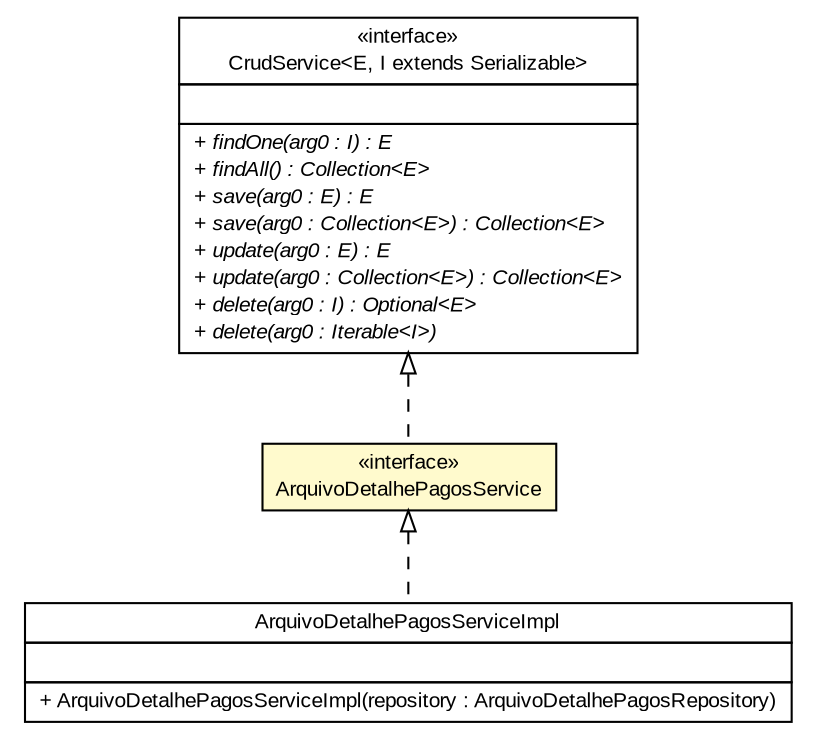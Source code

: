 #!/usr/local/bin/dot
#
# Class diagram 
# Generated by UMLGraph version R5_6 (http://www.umlgraph.org/)
#

digraph G {
	edge [fontname="arial",fontsize=10,labelfontname="arial",labelfontsize=10];
	node [fontname="arial",fontsize=10,shape=plaintext];
	nodesep=0.25;
	ranksep=0.5;
	// br.gov.to.sefaz.arr.processamento.service.ArquivoDetalhePagosService
	c26281 [label=<<table title="br.gov.to.sefaz.arr.processamento.service.ArquivoDetalhePagosService" border="0" cellborder="1" cellspacing="0" cellpadding="2" port="p" bgcolor="lemonChiffon" href="./ArquivoDetalhePagosService.html">
		<tr><td><table border="0" cellspacing="0" cellpadding="1">
<tr><td align="center" balign="center"> &#171;interface&#187; </td></tr>
<tr><td align="center" balign="center"> ArquivoDetalhePagosService </td></tr>
		</table></td></tr>
		</table>>, URL="./ArquivoDetalhePagosService.html", fontname="arial", fontcolor="black", fontsize=10.0];
	// br.gov.to.sefaz.arr.processamento.service.impl.ArquivoDetalhePagosServiceImpl
	c26294 [label=<<table title="br.gov.to.sefaz.arr.processamento.service.impl.ArquivoDetalhePagosServiceImpl" border="0" cellborder="1" cellspacing="0" cellpadding="2" port="p" href="./impl/ArquivoDetalhePagosServiceImpl.html">
		<tr><td><table border="0" cellspacing="0" cellpadding="1">
<tr><td align="center" balign="center"> ArquivoDetalhePagosServiceImpl </td></tr>
		</table></td></tr>
		<tr><td><table border="0" cellspacing="0" cellpadding="1">
<tr><td align="left" balign="left">  </td></tr>
		</table></td></tr>
		<tr><td><table border="0" cellspacing="0" cellpadding="1">
<tr><td align="left" balign="left"> + ArquivoDetalhePagosServiceImpl(repository : ArquivoDetalhePagosRepository) </td></tr>
		</table></td></tr>
		</table>>, URL="./impl/ArquivoDetalhePagosServiceImpl.html", fontname="arial", fontcolor="black", fontsize=10.0];
	//br.gov.to.sefaz.arr.processamento.service.ArquivoDetalhePagosService implements br.gov.to.sefaz.business.service.CrudService<E, I extends java.io.Serializable>
	c26333:p -> c26281:p [dir=back,arrowtail=empty,style=dashed];
	//br.gov.to.sefaz.arr.processamento.service.impl.ArquivoDetalhePagosServiceImpl implements br.gov.to.sefaz.arr.processamento.service.ArquivoDetalhePagosService
	c26281:p -> c26294:p [dir=back,arrowtail=empty,style=dashed];
	// br.gov.to.sefaz.business.service.CrudService<E, I extends java.io.Serializable>
	c26333 [label=<<table title="br.gov.to.sefaz.business.service.CrudService" border="0" cellborder="1" cellspacing="0" cellpadding="2" port="p" href="http://java.sun.com/j2se/1.4.2/docs/api/br/gov/to/sefaz/business/service/CrudService.html">
		<tr><td><table border="0" cellspacing="0" cellpadding="1">
<tr><td align="center" balign="center"> &#171;interface&#187; </td></tr>
<tr><td align="center" balign="center"> CrudService&lt;E, I extends Serializable&gt; </td></tr>
		</table></td></tr>
		<tr><td><table border="0" cellspacing="0" cellpadding="1">
<tr><td align="left" balign="left">  </td></tr>
		</table></td></tr>
		<tr><td><table border="0" cellspacing="0" cellpadding="1">
<tr><td align="left" balign="left"><font face="arial italic" point-size="10.0"> + findOne(arg0 : I) : E </font></td></tr>
<tr><td align="left" balign="left"><font face="arial italic" point-size="10.0"> + findAll() : Collection&lt;E&gt; </font></td></tr>
<tr><td align="left" balign="left"><font face="arial italic" point-size="10.0"> + save(arg0 : E) : E </font></td></tr>
<tr><td align="left" balign="left"><font face="arial italic" point-size="10.0"> + save(arg0 : Collection&lt;E&gt;) : Collection&lt;E&gt; </font></td></tr>
<tr><td align="left" balign="left"><font face="arial italic" point-size="10.0"> + update(arg0 : E) : E </font></td></tr>
<tr><td align="left" balign="left"><font face="arial italic" point-size="10.0"> + update(arg0 : Collection&lt;E&gt;) : Collection&lt;E&gt; </font></td></tr>
<tr><td align="left" balign="left"><font face="arial italic" point-size="10.0"> + delete(arg0 : I) : Optional&lt;E&gt; </font></td></tr>
<tr><td align="left" balign="left"><font face="arial italic" point-size="10.0"> + delete(arg0 : Iterable&lt;I&gt;) </font></td></tr>
		</table></td></tr>
		</table>>, URL="http://java.sun.com/j2se/1.4.2/docs/api/br/gov/to/sefaz/business/service/CrudService.html", fontname="arial", fontcolor="black", fontsize=10.0];
}

